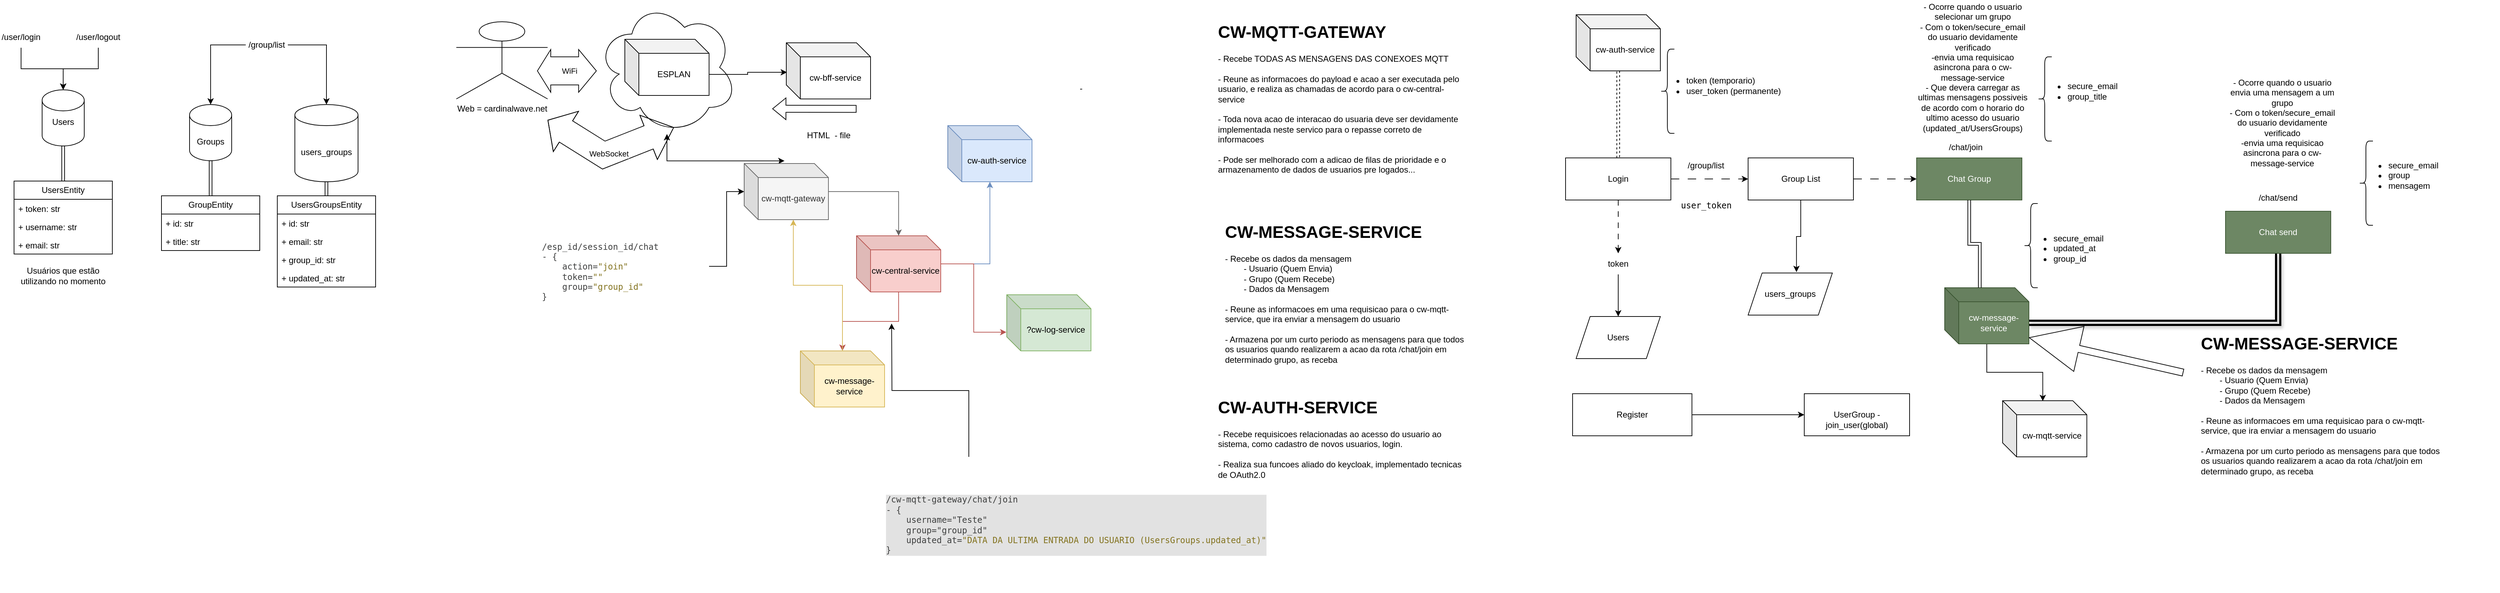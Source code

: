 <mxfile version="22.1.22" type="embed">
  <diagram name="Page-1" id="2X0-96u4QmUKPSBAWyLH">
    <mxGraphModel dx="1420" dy="717" grid="1" gridSize="10" guides="1" tooltips="1" connect="1" arrows="1" fold="1" page="1" pageScale="1" pageWidth="827" pageHeight="1169" math="0" shadow="0">
      <root>
        <mxCell id="0" />
        <mxCell id="1" parent="0" />
        <mxCell id="76" value="" style="ellipse;shape=cloud;whiteSpace=wrap;html=1;" parent="1" vertex="1">
          <mxGeometry x="1250" y="300" width="200" height="190" as="geometry" />
        </mxCell>
        <mxCell id="vWa0U6T1P3jZfGN8kKXu-6" style="edgeStyle=orthogonalEdgeStyle;rounded=0;orthogonalLoop=1;jettySize=auto;html=1;entryX=0.5;entryY=0;entryDx=0;entryDy=0;shape=link;" parent="1" source="vWa0U6T1P3jZfGN8kKXu-1" target="vWa0U6T1P3jZfGN8kKXu-2" edge="1">
          <mxGeometry relative="1" as="geometry" />
        </mxCell>
        <mxCell id="vWa0U6T1P3jZfGN8kKXu-1" value="Users&lt;div&gt;&lt;br&gt;&lt;/div&gt;" style="shape=cylinder3;whiteSpace=wrap;html=1;boundedLbl=1;backgroundOutline=1;size=15;" parent="1" vertex="1">
          <mxGeometry x="460" y="427" width="60" height="80" as="geometry" />
        </mxCell>
        <mxCell id="vWa0U6T1P3jZfGN8kKXu-2" value="UsersEntity" style="swimlane;fontStyle=0;childLayout=stackLayout;horizontal=1;startSize=26;fillColor=none;horizontalStack=0;resizeParent=1;resizeParentMax=0;resizeLast=0;collapsible=1;marginBottom=0;whiteSpace=wrap;html=1;" parent="1" vertex="1">
          <mxGeometry x="420" y="557" width="140" height="104" as="geometry" />
        </mxCell>
        <mxCell id="vWa0U6T1P3jZfGN8kKXu-3" value="+ token: str" style="text;strokeColor=none;fillColor=none;align=left;verticalAlign=top;spacingLeft=4;spacingRight=4;overflow=hidden;rotatable=0;points=[[0,0.5],[1,0.5]];portConstraint=eastwest;whiteSpace=wrap;html=1;" parent="vWa0U6T1P3jZfGN8kKXu-2" vertex="1">
          <mxGeometry y="26" width="140" height="26" as="geometry" />
        </mxCell>
        <mxCell id="vWa0U6T1P3jZfGN8kKXu-4" value="+ username: str" style="text;strokeColor=none;fillColor=none;align=left;verticalAlign=top;spacingLeft=4;spacingRight=4;overflow=hidden;rotatable=0;points=[[0,0.5],[1,0.5]];portConstraint=eastwest;whiteSpace=wrap;html=1;" parent="vWa0U6T1P3jZfGN8kKXu-2" vertex="1">
          <mxGeometry y="52" width="140" height="26" as="geometry" />
        </mxCell>
        <mxCell id="vWa0U6T1P3jZfGN8kKXu-5" value="+ email: str" style="text;strokeColor=none;fillColor=none;align=left;verticalAlign=top;spacingLeft=4;spacingRight=4;overflow=hidden;rotatable=0;points=[[0,0.5],[1,0.5]];portConstraint=eastwest;whiteSpace=wrap;html=1;" parent="vWa0U6T1P3jZfGN8kKXu-2" vertex="1">
          <mxGeometry y="78" width="140" height="26" as="geometry" />
        </mxCell>
        <mxCell id="vWa0U6T1P3jZfGN8kKXu-11" style="edgeStyle=orthogonalEdgeStyle;rounded=0;orthogonalLoop=1;jettySize=auto;html=1;entryX=0.5;entryY=0;entryDx=0;entryDy=0;shape=link;" parent="1" source="vWa0U6T1P3jZfGN8kKXu-12" target="vWa0U6T1P3jZfGN8kKXu-13" edge="1">
          <mxGeometry relative="1" as="geometry" />
        </mxCell>
        <mxCell id="vWa0U6T1P3jZfGN8kKXu-12" value="&lt;div&gt;Groups&lt;/div&gt;" style="shape=cylinder3;whiteSpace=wrap;html=1;boundedLbl=1;backgroundOutline=1;size=15;" parent="1" vertex="1">
          <mxGeometry x="670" y="448" width="60" height="80" as="geometry" />
        </mxCell>
        <mxCell id="vWa0U6T1P3jZfGN8kKXu-13" value="GroupEntity" style="swimlane;fontStyle=0;childLayout=stackLayout;horizontal=1;startSize=26;fillColor=none;horizontalStack=0;resizeParent=1;resizeParentMax=0;resizeLast=0;collapsible=1;marginBottom=0;whiteSpace=wrap;html=1;" parent="1" vertex="1">
          <mxGeometry x="630" y="578" width="140" height="78" as="geometry" />
        </mxCell>
        <mxCell id="vWa0U6T1P3jZfGN8kKXu-14" value="+ id: str" style="text;strokeColor=none;fillColor=none;align=left;verticalAlign=top;spacingLeft=4;spacingRight=4;overflow=hidden;rotatable=0;points=[[0,0.5],[1,0.5]];portConstraint=eastwest;whiteSpace=wrap;html=1;" parent="vWa0U6T1P3jZfGN8kKXu-13" vertex="1">
          <mxGeometry y="26" width="140" height="26" as="geometry" />
        </mxCell>
        <mxCell id="vWa0U6T1P3jZfGN8kKXu-15" value="+ title: str" style="text;strokeColor=none;fillColor=none;align=left;verticalAlign=top;spacingLeft=4;spacingRight=4;overflow=hidden;rotatable=0;points=[[0,0.5],[1,0.5]];portConstraint=eastwest;whiteSpace=wrap;html=1;" parent="vWa0U6T1P3jZfGN8kKXu-13" vertex="1">
          <mxGeometry y="52" width="140" height="26" as="geometry" />
        </mxCell>
        <mxCell id="vWa0U6T1P3jZfGN8kKXu-54" style="edgeStyle=orthogonalEdgeStyle;rounded=0;orthogonalLoop=1;jettySize=auto;html=1;dashed=1;dashPattern=12 12;" parent="1" source="vWa0U6T1P3jZfGN8kKXu-52" target="vWa0U6T1P3jZfGN8kKXu-53" edge="1">
          <mxGeometry relative="1" as="geometry">
            <Array as="points">
              <mxPoint x="2840" y="554" />
              <mxPoint x="2840" y="554" />
            </Array>
          </mxGeometry>
        </mxCell>
        <mxCell id="vWa0U6T1P3jZfGN8kKXu-60" style="edgeStyle=orthogonalEdgeStyle;rounded=0;orthogonalLoop=1;jettySize=auto;html=1;dashed=1;dashPattern=8 8;entryX=0.5;entryY=0;entryDx=0;entryDy=0;" parent="1" source="vWa0U6T1P3jZfGN8kKXu-52" target="vWa0U6T1P3jZfGN8kKXu-59" edge="1">
          <mxGeometry relative="1" as="geometry">
            <mxPoint x="2720" y="660" as="targetPoint" />
          </mxGeometry>
        </mxCell>
        <mxCell id="vWa0U6T1P3jZfGN8kKXu-67" style="edgeStyle=orthogonalEdgeStyle;rounded=0;orthogonalLoop=1;jettySize=auto;html=1;dashed=1;shape=link;" parent="1" source="vWa0U6T1P3jZfGN8kKXu-52" target="vWa0U6T1P3jZfGN8kKXu-66" edge="1">
          <mxGeometry relative="1" as="geometry" />
        </mxCell>
        <mxCell id="vWa0U6T1P3jZfGN8kKXu-52" value="Login" style="rounded=0;whiteSpace=wrap;html=1;" parent="1" vertex="1">
          <mxGeometry x="2630" y="524" width="150" height="60" as="geometry" />
        </mxCell>
        <mxCell id="vWa0U6T1P3jZfGN8kKXu-56" style="edgeStyle=orthogonalEdgeStyle;rounded=0;orthogonalLoop=1;jettySize=auto;html=1;dashed=1;dashPattern=12 12;" parent="1" source="vWa0U6T1P3jZfGN8kKXu-53" target="vWa0U6T1P3jZfGN8kKXu-55" edge="1">
          <mxGeometry relative="1" as="geometry" />
        </mxCell>
        <mxCell id="vWa0U6T1P3jZfGN8kKXu-53" value="Group List" style="rounded=0;whiteSpace=wrap;html=1;" parent="1" vertex="1">
          <mxGeometry x="2890" y="524" width="150" height="60" as="geometry" />
        </mxCell>
        <mxCell id="vWa0U6T1P3jZfGN8kKXu-55" value="Chat Group" style="rounded=0;whiteSpace=wrap;html=1;fillColor=#6d8764;fontColor=#ffffff;strokeColor=#3A5431;" parent="1" vertex="1">
          <mxGeometry x="3130" y="524" width="150" height="60" as="geometry" />
        </mxCell>
        <mxCell id="vWa0U6T1P3jZfGN8kKXu-88" style="edgeStyle=orthogonalEdgeStyle;rounded=0;orthogonalLoop=1;jettySize=auto;html=1;" parent="1" source="vWa0U6T1P3jZfGN8kKXu-59" target="vWa0U6T1P3jZfGN8kKXu-87" edge="1">
          <mxGeometry relative="1" as="geometry" />
        </mxCell>
        <mxCell id="vWa0U6T1P3jZfGN8kKXu-59" value="token" style="text;html=1;align=center;verticalAlign=middle;whiteSpace=wrap;rounded=0;" parent="1" vertex="1">
          <mxGeometry x="2665" y="660" width="80" height="30" as="geometry" />
        </mxCell>
        <mxCell id="vWa0U6T1P3jZfGN8kKXu-66" value="cw-auth-service" style="shape=cube;whiteSpace=wrap;html=1;boundedLbl=1;backgroundOutline=1;darkOpacity=0.05;darkOpacity2=0.1;" parent="1" vertex="1">
          <mxGeometry x="2645" y="320" width="120" height="80" as="geometry" />
        </mxCell>
        <mxCell id="vWa0U6T1P3jZfGN8kKXu-68" value="Usuários que estão utilizando no momento" style="text;html=1;align=center;verticalAlign=middle;whiteSpace=wrap;rounded=0;" parent="1" vertex="1">
          <mxGeometry x="420" y="677" width="140" height="30" as="geometry" />
        </mxCell>
        <mxCell id="vWa0U6T1P3jZfGN8kKXu-69" value="users_groups" style="shape=cylinder3;whiteSpace=wrap;html=1;boundedLbl=1;backgroundOutline=1;size=15;" parent="1" vertex="1">
          <mxGeometry x="820" y="448" width="90" height="110" as="geometry" />
        </mxCell>
        <mxCell id="vWa0U6T1P3jZfGN8kKXu-70" value="UsersGroupsEntity" style="swimlane;fontStyle=0;childLayout=stackLayout;horizontal=1;startSize=26;fillColor=none;horizontalStack=0;resizeParent=1;resizeParentMax=0;resizeLast=0;collapsible=1;marginBottom=0;whiteSpace=wrap;html=1;" parent="1" vertex="1">
          <mxGeometry x="795" y="578" width="140" height="130" as="geometry" />
        </mxCell>
        <mxCell id="vWa0U6T1P3jZfGN8kKXu-71" value="+ id: str" style="text;strokeColor=none;fillColor=none;align=left;verticalAlign=top;spacingLeft=4;spacingRight=4;overflow=hidden;rotatable=0;points=[[0,0.5],[1,0.5]];portConstraint=eastwest;whiteSpace=wrap;html=1;" parent="vWa0U6T1P3jZfGN8kKXu-70" vertex="1">
          <mxGeometry y="26" width="140" height="26" as="geometry" />
        </mxCell>
        <mxCell id="vWa0U6T1P3jZfGN8kKXu-72" value="+ email: str" style="text;strokeColor=none;fillColor=none;align=left;verticalAlign=top;spacingLeft=4;spacingRight=4;overflow=hidden;rotatable=0;points=[[0,0.5],[1,0.5]];portConstraint=eastwest;whiteSpace=wrap;html=1;" parent="vWa0U6T1P3jZfGN8kKXu-70" vertex="1">
          <mxGeometry y="52" width="140" height="26" as="geometry" />
        </mxCell>
        <mxCell id="vWa0U6T1P3jZfGN8kKXu-75" value="+ group_id: str" style="text;strokeColor=none;fillColor=none;align=left;verticalAlign=top;spacingLeft=4;spacingRight=4;overflow=hidden;rotatable=0;points=[[0,0.5],[1,0.5]];portConstraint=eastwest;whiteSpace=wrap;html=1;" parent="vWa0U6T1P3jZfGN8kKXu-70" vertex="1">
          <mxGeometry y="78" width="140" height="26" as="geometry" />
        </mxCell>
        <mxCell id="vWa0U6T1P3jZfGN8kKXu-76" value="+ updated_at: str" style="text;strokeColor=none;fillColor=none;align=left;verticalAlign=top;spacingLeft=4;spacingRight=4;overflow=hidden;rotatable=0;points=[[0,0.5],[1,0.5]];portConstraint=eastwest;whiteSpace=wrap;html=1;" parent="vWa0U6T1P3jZfGN8kKXu-70" vertex="1">
          <mxGeometry y="104" width="140" height="26" as="geometry" />
        </mxCell>
        <mxCell id="vWa0U6T1P3jZfGN8kKXu-73" style="edgeStyle=orthogonalEdgeStyle;rounded=0;orthogonalLoop=1;jettySize=auto;html=1;shape=link;" parent="1" source="vWa0U6T1P3jZfGN8kKXu-69" target="vWa0U6T1P3jZfGN8kKXu-70" edge="1">
          <mxGeometry relative="1" as="geometry">
            <mxPoint x="864.72" y="572" as="sourcePoint" />
            <mxPoint x="864.72" y="622" as="targetPoint" />
            <Array as="points" />
          </mxGeometry>
        </mxCell>
        <mxCell id="vWa0U6T1P3jZfGN8kKXu-79" style="edgeStyle=orthogonalEdgeStyle;rounded=0;orthogonalLoop=1;jettySize=auto;html=1;" parent="1" source="vWa0U6T1P3jZfGN8kKXu-77" target="vWa0U6T1P3jZfGN8kKXu-1" edge="1">
          <mxGeometry relative="1" as="geometry" />
        </mxCell>
        <mxCell id="vWa0U6T1P3jZfGN8kKXu-77" value="/user/login" style="text;html=1;align=center;verticalAlign=middle;whiteSpace=wrap;rounded=0;" parent="1" vertex="1">
          <mxGeometry x="400" y="337" width="60" height="30" as="geometry" />
        </mxCell>
        <mxCell id="vWa0U6T1P3jZfGN8kKXu-80" style="edgeStyle=orthogonalEdgeStyle;rounded=0;orthogonalLoop=1;jettySize=auto;html=1;" parent="1" source="vWa0U6T1P3jZfGN8kKXu-78" target="vWa0U6T1P3jZfGN8kKXu-1" edge="1">
          <mxGeometry relative="1" as="geometry" />
        </mxCell>
        <mxCell id="vWa0U6T1P3jZfGN8kKXu-78" value="/user/logout" style="text;html=1;align=center;verticalAlign=middle;whiteSpace=wrap;rounded=0;" parent="1" vertex="1">
          <mxGeometry x="510" y="337" width="60" height="30" as="geometry" />
        </mxCell>
        <mxCell id="vWa0U6T1P3jZfGN8kKXu-87" value="Users" style="shape=parallelogram;perimeter=parallelogramPerimeter;whiteSpace=wrap;html=1;fixedSize=1;" parent="1" vertex="1">
          <mxGeometry x="2645" y="750" width="120" height="60" as="geometry" />
        </mxCell>
        <mxCell id="vWa0U6T1P3jZfGN8kKXu-96" style="edgeStyle=orthogonalEdgeStyle;rounded=0;orthogonalLoop=1;jettySize=auto;html=1;strokeColor=none;startArrow=classic;startFill=1;endArrow=none;endFill=0;" parent="1" source="vWa0U6T1P3jZfGN8kKXu-89" target="vWa0U6T1P3jZfGN8kKXu-53" edge="1">
          <mxGeometry relative="1" as="geometry" />
        </mxCell>
        <mxCell id="vWa0U6T1P3jZfGN8kKXu-89" value="users_groups" style="shape=parallelogram;perimeter=parallelogramPerimeter;whiteSpace=wrap;html=1;fixedSize=1;" parent="1" vertex="1">
          <mxGeometry x="2890" y="688" width="120" height="60" as="geometry" />
        </mxCell>
        <mxCell id="37" style="edgeStyle=orthogonalEdgeStyle;rounded=0;orthogonalLoop=1;jettySize=auto;html=1;strokeColor=#000000;shape=link;shadow=1;strokeWidth=3;fillColor=#a20025;exitX=0;exitY=0;exitDx=120;exitDy=50;exitPerimeter=0;" parent="1" source="vWa0U6T1P3jZfGN8kKXu-94" target="35" edge="1">
          <mxGeometry relative="1" as="geometry">
            <mxPoint x="3510" y="749" as="sourcePoint" />
          </mxGeometry>
        </mxCell>
        <mxCell id="38" style="edgeStyle=orthogonalEdgeStyle;rounded=0;orthogonalLoop=1;jettySize=auto;html=1;entryX=0.477;entryY=0.007;entryDx=0;entryDy=0;entryPerimeter=0;" parent="1" source="vWa0U6T1P3jZfGN8kKXu-94" target="48" edge="1">
          <mxGeometry relative="1" as="geometry">
            <mxPoint x="3332.507" y="855" as="targetPoint" />
          </mxGeometry>
        </mxCell>
        <mxCell id="vWa0U6T1P3jZfGN8kKXu-94" value="cw-message-service" style="shape=cube;whiteSpace=wrap;html=1;boundedLbl=1;backgroundOutline=1;darkOpacity=0.05;darkOpacity2=0.1;fillColor=#6d8764;fontColor=#ffffff;strokeColor=#3A5431;" parent="1" vertex="1">
          <mxGeometry x="3170" y="709" width="120" height="80" as="geometry" />
        </mxCell>
        <mxCell id="vWa0U6T1P3jZfGN8kKXu-95" style="edgeStyle=orthogonalEdgeStyle;rounded=0;orthogonalLoop=1;jettySize=auto;html=1;entryX=0;entryY=0;entryDx=50.0;entryDy=0;entryPerimeter=0;shape=link;" parent="1" source="vWa0U6T1P3jZfGN8kKXu-55" target="vWa0U6T1P3jZfGN8kKXu-94" edge="1">
          <mxGeometry relative="1" as="geometry" />
        </mxCell>
        <mxCell id="vWa0U6T1P3jZfGN8kKXu-98" style="edgeStyle=orthogonalEdgeStyle;rounded=0;orthogonalLoop=1;jettySize=auto;html=1;entryX=0.574;entryY=-0.021;entryDx=0;entryDy=0;entryPerimeter=0;" parent="1" source="vWa0U6T1P3jZfGN8kKXu-53" target="vWa0U6T1P3jZfGN8kKXu-89" edge="1">
          <mxGeometry relative="1" as="geometry" />
        </mxCell>
        <mxCell id="vWa0U6T1P3jZfGN8kKXu-99" value="/group/list" style="text;html=1;align=center;verticalAlign=middle;whiteSpace=wrap;rounded=0;" parent="1" vertex="1">
          <mxGeometry x="2800" y="520" width="60" height="30" as="geometry" />
        </mxCell>
        <mxCell id="vWa0U6T1P3jZfGN8kKXu-100" value="/chat/join" style="text;html=1;align=center;verticalAlign=middle;whiteSpace=wrap;rounded=0;" parent="1" vertex="1">
          <mxGeometry x="3170" y="494" width="60" height="30" as="geometry" />
        </mxCell>
        <mxCell id="vWa0U6T1P3jZfGN8kKXu-104" style="edgeStyle=orthogonalEdgeStyle;rounded=0;orthogonalLoop=1;jettySize=auto;html=1;entryX=0.5;entryY=0;entryDx=0;entryDy=0;entryPerimeter=0;" parent="1" source="vWa0U6T1P3jZfGN8kKXu-105" target="vWa0U6T1P3jZfGN8kKXu-12" edge="1">
          <mxGeometry relative="1" as="geometry">
            <mxPoint x="780" y="428" as="targetPoint" />
          </mxGeometry>
        </mxCell>
        <mxCell id="vWa0U6T1P3jZfGN8kKXu-106" style="edgeStyle=orthogonalEdgeStyle;rounded=0;orthogonalLoop=1;jettySize=auto;html=1;" parent="1" source="vWa0U6T1P3jZfGN8kKXu-105" target="vWa0U6T1P3jZfGN8kKXu-69" edge="1">
          <mxGeometry relative="1" as="geometry" />
        </mxCell>
        <mxCell id="vWa0U6T1P3jZfGN8kKXu-105" value="/group/list" style="text;html=1;align=center;verticalAlign=middle;whiteSpace=wrap;rounded=0;" parent="1" vertex="1">
          <mxGeometry x="750" y="348" width="60" height="30" as="geometry" />
        </mxCell>
        <mxCell id="vWa0U6T1P3jZfGN8kKXu-110" value="" style="shape=curlyBracket;whiteSpace=wrap;html=1;rounded=1;labelPosition=left;verticalLabelPosition=middle;align=right;verticalAlign=middle;" parent="1" vertex="1">
          <mxGeometry x="2765" y="369" width="20" height="120" as="geometry" />
        </mxCell>
        <mxCell id="vWa0U6T1P3jZfGN8kKXu-111" value="&lt;ul&gt;&lt;li&gt;token (temporario)&lt;/li&gt;&lt;li&gt;user_token (permanente)&lt;/li&gt;&lt;/ul&gt;" style="text;strokeColor=none;fillColor=none;html=1;whiteSpace=wrap;verticalAlign=middle;overflow=hidden;" parent="1" vertex="1">
          <mxGeometry x="2760" y="380" width="200" height="81" as="geometry" />
        </mxCell>
        <mxCell id="vWa0U6T1P3jZfGN8kKXu-113" value="&lt;pre&gt;&lt;span style=&quot;font-weight: normal;&quot;&gt;&lt;font style=&quot;font-size: 12px;&quot;&gt;user_token&lt;/font&gt;&lt;/span&gt;&lt;/pre&gt;" style="text;strokeColor=none;fillColor=none;html=1;fontSize=24;fontStyle=1;verticalAlign=middle;align=center;rotation=0;" parent="1" vertex="1">
          <mxGeometry x="2770" y="566" width="120" height="44" as="geometry" />
        </mxCell>
        <mxCell id="32kXzzwJd7g3Jw-vZ3aj-2" style="edgeStyle=orthogonalEdgeStyle;rounded=0;orthogonalLoop=1;jettySize=auto;html=1;" parent="1" source="32kXzzwJd7g3Jw-vZ3aj-1" target="32kXzzwJd7g3Jw-vZ3aj-3" edge="1">
          <mxGeometry relative="1" as="geometry">
            <mxPoint x="2950" y="820" as="targetPoint" />
          </mxGeometry>
        </mxCell>
        <mxCell id="32kXzzwJd7g3Jw-vZ3aj-1" value="Register" style="rounded=0;whiteSpace=wrap;html=1;" parent="1" vertex="1">
          <mxGeometry x="2640" y="860" width="170" height="60" as="geometry" />
        </mxCell>
        <mxCell id="32kXzzwJd7g3Jw-vZ3aj-3" value="&lt;div&gt;&lt;br&gt;&lt;/div&gt;&lt;div&gt;UserGroup - join_user(global)&lt;/div&gt;" style="rounded=0;whiteSpace=wrap;html=1;" parent="1" vertex="1">
          <mxGeometry x="2970" y="860" width="150" height="60" as="geometry" />
        </mxCell>
        <mxCell id="26" value="" style="shape=curlyBracket;whiteSpace=wrap;html=1;rounded=1;labelPosition=left;verticalLabelPosition=middle;align=right;verticalAlign=middle;" parent="1" vertex="1">
          <mxGeometry x="3282.5" y="589" width="20" height="120" as="geometry" />
        </mxCell>
        <mxCell id="27" value="&lt;ul&gt;&lt;li&gt;secure_email&lt;/li&gt;&lt;li&gt;updated_at&lt;/li&gt;&lt;li&gt;group_id&lt;/li&gt;&lt;/ul&gt;" style="text;strokeColor=none;fillColor=none;html=1;whiteSpace=wrap;verticalAlign=middle;overflow=hidden;" parent="1" vertex="1">
          <mxGeometry x="3282.5" y="612" width="200" height="81" as="geometry" />
        </mxCell>
        <mxCell id="29" value="- Ocorre quando o usuario selecionar um grupo&lt;br&gt;- Com o token/secure_email do usuario devidamente verificado&lt;br&gt;-envia uma requisicao asincrona para o cw-message-service&lt;br&gt;- Que devera carregar as ultimas mensagens possiveis de acordo com o horario do ultimo acesso do usuario (updated_at/UsersGroups)" style="text;html=1;strokeColor=none;fillColor=none;align=center;verticalAlign=middle;whiteSpace=wrap;rounded=0;" parent="1" vertex="1">
          <mxGeometry x="3130" y="375" width="160" height="40" as="geometry" />
        </mxCell>
        <mxCell id="35" value="Chat send" style="rounded=0;whiteSpace=wrap;html=1;fillColor=#6d8764;fontColor=#ffffff;strokeColor=#3A5431;" parent="1" vertex="1">
          <mxGeometry x="3570" y="600" width="150" height="60" as="geometry" />
        </mxCell>
        <mxCell id="40" value="&lt;ul&gt;&lt;li&gt;secure_email&lt;/li&gt;&lt;li&gt;group_title&lt;/li&gt;&lt;/ul&gt;" style="text;strokeColor=none;fillColor=none;html=1;whiteSpace=wrap;verticalAlign=middle;overflow=hidden;" parent="1" vertex="1">
          <mxGeometry x="3302.5" y="388.5" width="200" height="81" as="geometry" />
        </mxCell>
        <mxCell id="41" value="" style="shape=curlyBracket;whiteSpace=wrap;html=1;rounded=1;labelPosition=left;verticalLabelPosition=middle;align=right;verticalAlign=middle;" parent="1" vertex="1">
          <mxGeometry x="3302.5" y="380" width="20" height="120" as="geometry" />
        </mxCell>
        <mxCell id="43" value="- Ocorre quando o usuario envia uma mensagem a um grupo&lt;br&gt;- Com o token/secure_email do usuario devidamente verificado&lt;br&gt;-envia uma requisicao asincrona para o cw-message-service&lt;br&gt;" style="text;html=1;strokeColor=none;fillColor=none;align=center;verticalAlign=middle;whiteSpace=wrap;rounded=0;" parent="1" vertex="1">
          <mxGeometry x="3571" y="454" width="160" height="40" as="geometry" />
        </mxCell>
        <mxCell id="44" value="/chat/send" style="text;html=1;align=center;verticalAlign=middle;whiteSpace=wrap;rounded=0;" parent="1" vertex="1">
          <mxGeometry x="3615" y="566" width="60" height="30" as="geometry" />
        </mxCell>
        <mxCell id="45" value="&lt;ul&gt;&lt;li&gt;secure_email&lt;/li&gt;&lt;li&gt;group&lt;/li&gt;&lt;li&gt;mensagem&lt;/li&gt;&lt;/ul&gt;" style="text;strokeColor=none;fillColor=none;html=1;whiteSpace=wrap;verticalAlign=middle;overflow=hidden;" parent="1" vertex="1">
          <mxGeometry x="3760" y="508.5" width="200" height="81" as="geometry" />
        </mxCell>
        <mxCell id="46" value="" style="shape=curlyBracket;whiteSpace=wrap;html=1;rounded=1;labelPosition=left;verticalLabelPosition=middle;align=right;verticalAlign=middle;" parent="1" vertex="1">
          <mxGeometry x="3760" y="500" width="20" height="120" as="geometry" />
        </mxCell>
        <mxCell id="48" value="cw-mqtt-service" style="shape=cube;whiteSpace=wrap;html=1;boundedLbl=1;backgroundOutline=1;darkOpacity=0.05;darkOpacity2=0.1;" parent="1" vertex="1">
          <mxGeometry x="3252.5" y="870" width="120" height="80" as="geometry" />
        </mxCell>
        <mxCell id="49" value="" style="shape=flexArrow;endArrow=classic;html=1;rounded=0;endWidth=54.783;endSize=23.826;" parent="1" edge="1">
          <mxGeometry width="50" height="50" relative="1" as="geometry">
            <mxPoint x="3510" y="830" as="sourcePoint" />
            <mxPoint x="3290" y="780" as="targetPoint" />
          </mxGeometry>
        </mxCell>
        <mxCell id="61" value="" style="shape=flexArrow;endArrow=classic;html=1;rounded=0;" parent="1" edge="1">
          <mxGeometry width="50" height="50" relative="1" as="geometry">
            <mxPoint x="1620" y="454.13" as="sourcePoint" />
            <mxPoint x="1500" y="454" as="targetPoint" />
          </mxGeometry>
        </mxCell>
        <mxCell id="65" value="" style="shape=flexArrow;endArrow=classic;html=1;rounded=0;startArrow=block;width=40;endSize=8.104;" parent="1" edge="1">
          <mxGeometry width="50" height="50" relative="1" as="geometry">
            <mxPoint x="1165" y="400" as="sourcePoint" />
            <mxPoint x="1250" y="400" as="targetPoint" />
          </mxGeometry>
        </mxCell>
        <mxCell id="81" value="WiFi" style="edgeLabel;html=1;align=center;verticalAlign=middle;resizable=0;points=[];" parent="65" vertex="1" connectable="0">
          <mxGeometry x="0.183" relative="1" as="geometry">
            <mxPoint x="-5" as="offset" />
          </mxGeometry>
        </mxCell>
        <mxCell id="67" value="ESPLAN" style="shape=cube;whiteSpace=wrap;html=1;boundedLbl=1;backgroundOutline=1;darkOpacity=0.05;darkOpacity2=0.1;" parent="1" vertex="1">
          <mxGeometry x="1290" y="355" width="120" height="80" as="geometry" />
        </mxCell>
        <mxCell id="68" value="cw-bff-service" style="shape=cube;whiteSpace=wrap;html=1;boundedLbl=1;backgroundOutline=1;darkOpacity=0.05;darkOpacity2=0.1;" parent="1" vertex="1">
          <mxGeometry x="1520" y="360" width="120" height="80" as="geometry" />
        </mxCell>
        <mxCell id="69" style="edgeStyle=orthogonalEdgeStyle;rounded=0;orthogonalLoop=1;jettySize=auto;html=1;entryX=0.008;entryY=0.525;entryDx=0;entryDy=0;entryPerimeter=0;exitX=0;exitY=0;exitDx=120.0;exitDy=50;exitPerimeter=0;" parent="1" source="67" target="68" edge="1">
          <mxGeometry relative="1" as="geometry" />
        </mxCell>
        <mxCell id="74" value="Web = cardinalwave.net" style="shape=umlActor;verticalLabelPosition=bottom;verticalAlign=top;html=1;outlineConnect=0;" parent="1" vertex="1">
          <mxGeometry x="1050" y="330" width="130" height="110" as="geometry" />
        </mxCell>
        <mxCell id="77" value="HTML&amp;nbsp; - file" style="text;html=1;strokeColor=none;fillColor=none;align=center;verticalAlign=middle;whiteSpace=wrap;rounded=0;" parent="1" vertex="1">
          <mxGeometry x="1530.5" y="477" width="99" height="30" as="geometry" />
        </mxCell>
        <mxCell id="79" value="" style="shape=flexArrow;endArrow=classic;html=1;rounded=0;endWidth=31.229;endSize=12.435;width=35.652;startArrow=block;startWidth=31.229;startSize=9.774;entryX=0.55;entryY=0.95;entryDx=0;entryDy=0;entryPerimeter=0;" parent="1" target="76" edge="1">
          <mxGeometry width="50" height="50" relative="1" as="geometry">
            <mxPoint x="1180" y="470" as="sourcePoint" />
            <mxPoint x="1370" y="530" as="targetPoint" />
            <Array as="points">
              <mxPoint x="1260" y="520" />
            </Array>
          </mxGeometry>
        </mxCell>
        <mxCell id="80" value="WebSocket" style="edgeLabel;html=1;align=center;verticalAlign=middle;resizable=0;points=[];" parent="79" vertex="1" connectable="0">
          <mxGeometry x="0.006" y="-1" relative="1" as="geometry">
            <mxPoint y="-1" as="offset" />
          </mxGeometry>
        </mxCell>
        <mxCell id="84" value="" style="edgeStyle=orthogonalEdgeStyle;rounded=0;orthogonalLoop=1;jettySize=auto;html=1;exitX=0.479;exitY=-0.047;exitDx=0;exitDy=0;exitPerimeter=0;startArrow=classic;startFill=1;" parent="1" source="82" target="76" edge="1">
          <mxGeometry relative="1" as="geometry" />
        </mxCell>
        <mxCell id="89" style="edgeStyle=orthogonalEdgeStyle;rounded=0;orthogonalLoop=1;jettySize=auto;html=1;fillColor=#f5f5f5;strokeColor=#666666;" parent="1" source="82" target="85" edge="1">
          <mxGeometry relative="1" as="geometry" />
        </mxCell>
        <mxCell id="82" value="cw-mqtt-gateway" style="shape=cube;whiteSpace=wrap;html=1;boundedLbl=1;backgroundOutline=1;darkOpacity=0.05;darkOpacity2=0.1;fillColor=#f5f5f5;strokeColor=#666666;fontColor=#333333;" parent="1" vertex="1">
          <mxGeometry x="1460" y="532" width="120" height="80" as="geometry" />
        </mxCell>
        <mxCell id="90" style="edgeStyle=orthogonalEdgeStyle;rounded=0;orthogonalLoop=1;jettySize=auto;html=1;fillColor=#dae8fc;strokeColor=#6c8ebf;" parent="1" source="85" target="86" edge="1">
          <mxGeometry relative="1" as="geometry" />
        </mxCell>
        <mxCell id="91" style="edgeStyle=orthogonalEdgeStyle;rounded=0;orthogonalLoop=1;jettySize=auto;html=1;fillColor=#f8cecc;strokeColor=#b85450;" parent="1" source="85" target="87" edge="1">
          <mxGeometry relative="1" as="geometry" />
        </mxCell>
        <mxCell id="85" value="cw-central-service" style="shape=cube;whiteSpace=wrap;html=1;boundedLbl=1;backgroundOutline=1;darkOpacity=0.05;darkOpacity2=0.1;fillColor=#f8cecc;strokeColor=#b85450;" parent="1" vertex="1">
          <mxGeometry x="1620" y="635" width="120" height="80" as="geometry" />
        </mxCell>
        <mxCell id="86" value="cw-auth-service" style="shape=cube;whiteSpace=wrap;html=1;boundedLbl=1;backgroundOutline=1;darkOpacity=0.05;darkOpacity2=0.1;fillColor=#dae8fc;strokeColor=#6c8ebf;" parent="1" vertex="1">
          <mxGeometry x="1750" y="478" width="120" height="80" as="geometry" />
        </mxCell>
        <mxCell id="87" value="cw-message-service&lt;br&gt;" style="shape=cube;whiteSpace=wrap;html=1;boundedLbl=1;backgroundOutline=1;darkOpacity=0.05;darkOpacity2=0.1;fillColor=#fff2cc;strokeColor=#d6b656;" parent="1" vertex="1">
          <mxGeometry x="1540" y="799" width="120" height="80" as="geometry" />
        </mxCell>
        <mxCell id="88" value="?cw-log-service" style="shape=cube;whiteSpace=wrap;html=1;boundedLbl=1;backgroundOutline=1;darkOpacity=0.05;darkOpacity2=0.1;fillColor=#d5e8d4;strokeColor=#82b366;" parent="1" vertex="1">
          <mxGeometry x="1834" y="719" width="120" height="80" as="geometry" />
        </mxCell>
        <mxCell id="92" style="edgeStyle=orthogonalEdgeStyle;rounded=0;orthogonalLoop=1;jettySize=auto;html=1;entryX=0;entryY=0;entryDx=70;entryDy=80;entryPerimeter=0;fillColor=#fff2cc;strokeColor=#d6b656;" parent="1" source="87" target="82" edge="1">
          <mxGeometry relative="1" as="geometry" />
        </mxCell>
        <mxCell id="94" style="edgeStyle=orthogonalEdgeStyle;rounded=0;orthogonalLoop=1;jettySize=auto;html=1;entryX=-0.004;entryY=0.667;entryDx=0;entryDy=0;entryPerimeter=0;strokeColor=#b85450;fillColor=#f8cecc;" parent="1" source="85" target="88" edge="1">
          <mxGeometry relative="1" as="geometry" />
        </mxCell>
        <mxCell id="95" value="-" style="text;html=1;strokeColor=none;fillColor=none;align=center;verticalAlign=middle;whiteSpace=wrap;rounded=0;" parent="1" vertex="1">
          <mxGeometry x="1910" y="410" width="60" height="30" as="geometry" />
        </mxCell>
        <mxCell id="96" value="&lt;h1&gt;CW-MESSAGE-SERVICE&lt;/h1&gt;&lt;div&gt;- Recebe os dados da mensagem&amp;nbsp;&lt;/div&gt;&lt;div&gt;&lt;span style=&quot;white-space: pre;&quot;&gt;&#x9;&lt;/span&gt;- Usuario (Quem Envia)&lt;br&gt;&lt;/div&gt;&lt;div&gt;&lt;span style=&quot;white-space: pre;&quot;&gt;&#x9;&lt;/span&gt;- Grupo (Quem Recebe)&lt;/div&gt;&lt;div&gt;&lt;span style=&quot;white-space: pre;&quot;&gt;&#x9;&lt;/span&gt;- Dados da Mensagem&lt;br&gt;&lt;/div&gt;&lt;div&gt;&lt;br&gt;&lt;/div&gt;&lt;div&gt;- Reune as informacoes em uma requisicao para o cw-mqtt-service, que ira enviar a mensagem do usuario&lt;/div&gt;&lt;div&gt;&lt;br&gt;&lt;/div&gt;&lt;div&gt;- Armazena por um curto periodo as mensagens para que todos os usuarios quando realizarem a acao da rota /chat/join em determinado grupo, as receba&lt;/div&gt;" style="text;html=1;strokeColor=none;fillColor=none;spacing=5;spacingTop=-20;whiteSpace=wrap;overflow=hidden;rounded=0;" parent="1" vertex="1">
          <mxGeometry x="3530" y="769" width="360" height="231" as="geometry" />
        </mxCell>
        <mxCell id="99" value="&lt;h1&gt;CW-MESSAGE-SERVICE&lt;/h1&gt;&lt;div&gt;- Recebe os dados da mensagem&amp;nbsp;&lt;/div&gt;&lt;div&gt;&lt;span style=&quot;white-space: pre;&quot;&gt;&#x9;&lt;/span&gt;- Usuario (Quem Envia)&lt;br&gt;&lt;/div&gt;&lt;div&gt;&lt;span style=&quot;white-space: pre;&quot;&gt;&#x9;&lt;/span&gt;- Grupo (Quem Recebe)&lt;/div&gt;&lt;div&gt;&lt;span style=&quot;white-space: pre;&quot;&gt;&#x9;&lt;/span&gt;- Dados da Mensagem&lt;br&gt;&lt;/div&gt;&lt;div&gt;&lt;br&gt;&lt;/div&gt;&lt;div&gt;- Reune as informacoes em uma requisicao para o cw-mqtt-service, que ira enviar a mensagem do usuario&lt;/div&gt;&lt;div&gt;&lt;br&gt;&lt;/div&gt;&lt;div&gt;- Armazena por um curto periodo as mensagens para que todos os usuarios quando realizarem a acao da rota /chat/join em determinado grupo, as receba&lt;/div&gt;" style="text;html=1;strokeColor=none;fillColor=none;spacing=5;spacingTop=-20;whiteSpace=wrap;overflow=hidden;rounded=0;" parent="1" vertex="1">
          <mxGeometry x="2140" y="610" width="360" height="231" as="geometry" />
        </mxCell>
        <mxCell id="100" value="&lt;h1&gt;CW-MQTT-GATEWAY&lt;/h1&gt;&lt;div&gt;- Recebe TODAS AS MENSAGENS DAS CONEXOES MQTT&lt;/div&gt;&lt;div&gt;&lt;br&gt;&lt;/div&gt;&lt;div&gt;- Reune as informacoes do payload e acao a ser executada pelo usuario, e realiza as chamadas de acordo para o cw-central-service&lt;/div&gt;&lt;div&gt;&lt;br&gt;&lt;/div&gt;&lt;div&gt;- Toda nova acao de interacao do usuaria deve ser devidamente implementada neste servico para o repasse correto de informacoes&amp;nbsp;&lt;/div&gt;&lt;div&gt;&lt;br&gt;&lt;/div&gt;&lt;div&gt;- Pode ser melhorado com a adicao de filas de prioridade e o armazenamento de dados de usuarios pre logados...&lt;/div&gt;&lt;div&gt;&lt;br&gt;&lt;/div&gt;" style="text;html=1;strokeColor=none;fillColor=none;spacing=5;spacingTop=-20;whiteSpace=wrap;overflow=hidden;rounded=0;" parent="1" vertex="1">
          <mxGeometry x="2130" y="324.5" width="360" height="231" as="geometry" />
        </mxCell>
        <mxCell id="101" value="&lt;h1&gt;CW-AUTH-SERVICE&lt;/h1&gt;&lt;div&gt;- Recebe requisicoes relacionadas ao acesso do usuario ao sistema, como cadastro de novos usuarios, login.&lt;/div&gt;&lt;div&gt;&lt;br&gt;&lt;/div&gt;&lt;div&gt;- Realiza sua funcoes aliado do keycloak, implementado tecnicas de OAuth2.0&lt;/div&gt;&lt;div&gt;&lt;br&gt;&lt;/div&gt;" style="text;html=1;strokeColor=none;fillColor=none;spacing=5;spacingTop=-20;whiteSpace=wrap;overflow=hidden;rounded=0;" parent="1" vertex="1">
          <mxGeometry x="2130" y="860" width="360" height="231" as="geometry" />
        </mxCell>
        <mxCell id="103" style="edgeStyle=orthogonalEdgeStyle;rounded=0;orthogonalLoop=1;jettySize=auto;html=1;" edge="1" parent="1" source="102" target="82">
          <mxGeometry relative="1" as="geometry" />
        </mxCell>
        <mxCell id="102" value="&lt;br&gt;&lt;pre style=&quot;border-color: var(--border-color); color: rgb(62, 63, 63); font-size: 12px; font-style: normal; font-variant-ligatures: normal; font-variant-caps: normal; font-weight: 400; letter-spacing: normal; orphans: 2; text-indent: 0px; text-transform: none; widows: 2; word-spacing: 0px; -webkit-text-stroke-width: 0px; text-decoration-thickness: initial; text-decoration-style: initial; text-decoration-color: initial; font-family: &amp;quot;JetBrains Mono&amp;quot;, monospace;&quot;&gt;/esp_id/session_id/chat&lt;br style=&quot;border-color: var(--border-color);&quot;&gt;- {&lt;br style=&quot;border-color: var(--border-color);&quot;&gt;    action=&lt;span style=&quot;border-color: var(--border-color); color: rgb(131, 115, 31);&quot;&gt;&quot;join&quot;&lt;br style=&quot;border-color: var(--border-color);&quot;&gt;&lt;/span&gt;&lt;span style=&quot;border-color: var(--border-color); color: rgb(131, 115, 31);&quot;&gt;    &lt;/span&gt;token=&lt;span style=&quot;border-color: var(--border-color); color: rgb(131, 115, 31);&quot;&gt;&quot;&quot;&lt;br style=&quot;border-color: var(--border-color);&quot;&gt;&lt;/span&gt;&lt;span style=&quot;border-color: var(--border-color); color: rgb(131, 115, 31);&quot;&gt;    &lt;/span&gt;group=&lt;span style=&quot;border-color: var(--border-color); color: rgb(131, 115, 31);&quot;&gt;&quot;group_id&quot;&lt;br style=&quot;border-color: var(--border-color);&quot;&gt;&lt;/span&gt;}   &lt;/pre&gt;" style="text;html=1;strokeColor=none;fillColor=none;align=left;verticalAlign=middle;whiteSpace=wrap;rounded=0;" vertex="1" parent="1">
          <mxGeometry x="1170" y="547" width="240" height="263" as="geometry" />
        </mxCell>
        <mxCell id="105" style="edgeStyle=orthogonalEdgeStyle;rounded=0;orthogonalLoop=1;jettySize=auto;html=1;" edge="1" parent="1" source="104">
          <mxGeometry relative="1" as="geometry">
            <mxPoint x="1670" y="760" as="targetPoint" />
          </mxGeometry>
        </mxCell>
        <mxCell id="104" value="&lt;div style=&quot;background-color:#e2e2e2;color:#3e3f3f&quot;&gt;&lt;pre style=&quot;font-family:&#39;JetBrains Mono&#39;,monospace;font-size:9,8pt;&quot;&gt;&lt;pre style=&quot;border-color: var(--border-color); font-family: &amp;quot;JetBrains Mono&amp;quot;, monospace;&quot;&gt;/cw-mqtt-gateway/chat/join&lt;br style=&quot;border-color: var(--border-color);&quot;&gt;- {&lt;br style=&quot;border-color: var(--border-color);&quot;&gt;    username=&quot;Teste&quot;&lt;br style=&quot;border-color: var(--border-color);&quot;&gt;    group=&quot;group_id&quot;&lt;br style=&quot;border-color: var(--border-color);&quot;&gt;&lt;span style=&quot;border-color: var(--border-color); color: rgb(131, 115, 31);&quot;&gt;    &lt;/span&gt;updated_at=&lt;span style=&quot;border-color: var(--border-color); color: rgb(131, 115, 31);&quot;&gt;&quot;DATA DA ULTIMA ENTRADA DO USUARIO (UsersGroups.updated_at)&quot;&lt;br style=&quot;border-color: var(--border-color);&quot;&gt;&lt;/span&gt;}&lt;/pre&gt;&lt;/pre&gt;&lt;/div&gt;" style="text;html=1;strokeColor=none;fillColor=none;align=left;verticalAlign=middle;whiteSpace=wrap;rounded=0;" vertex="1" parent="1">
          <mxGeometry x="1660" y="950" width="240" height="193" as="geometry" />
        </mxCell>
      </root>
    </mxGraphModel>
  </diagram>
</mxfile>
